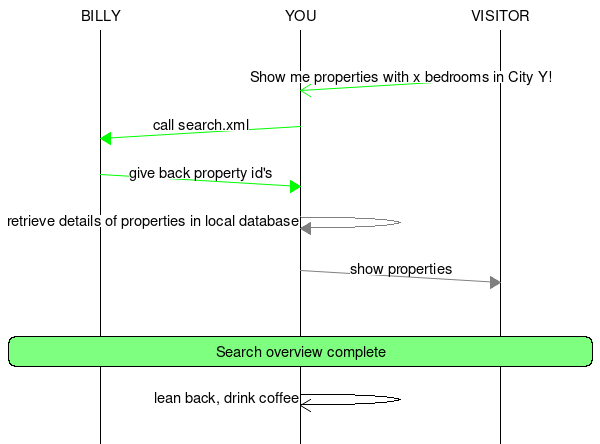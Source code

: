 # found on
# http://leon.work.billydev.com/projects/billypds.core/tools/doc/sequence/
msc {
   hscale="1",  arcgradient="12";
   # The entities
   BILLY,YOU,VISITOR;


   # Small gap before the boxes
   |||;

   # some arrows
   VISITOR=>>YOU    [ label = "Show me properties with x bedrooms in City Y!", linecolor="green" ];
   YOU=>BILLY [ label = "call search.xml", linecolor="green"  ];
   BILLY=>YOU [ label = "give back property id's", linecolor="green"  ];
   YOU=>YOU [ label = "retrieve details of properties in local database", linecolor="gray"  ];
   YOU=>VISITOR [ label = "show properties", linecolor="gray"  ];
   |||;
   BILLY rbox VISITOR [label="Search overview complete", textbgcolour="#7fff7f" ];
   YOU=>>YOU    [ label = "lean back, drink coffee" ];
   
}
